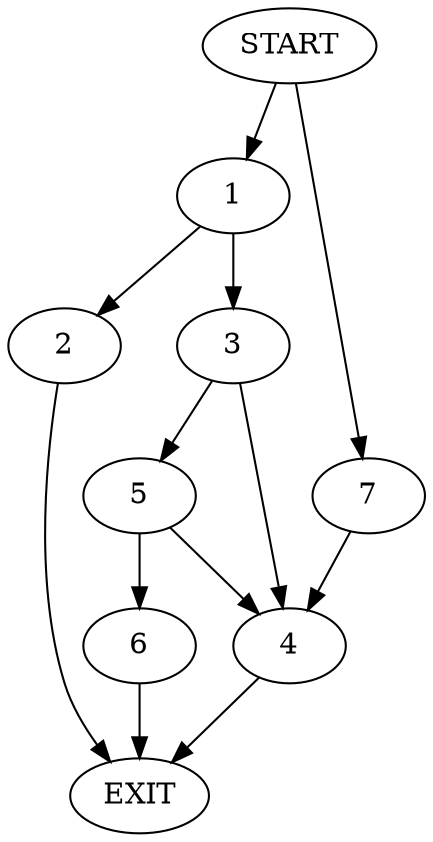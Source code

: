 digraph {
0 [label="START"]
8 [label="EXIT"]
0 -> 1
1 -> 2
1 -> 3
3 -> 4
3 -> 5
2 -> 8
5 -> 4
5 -> 6
4 -> 8
6 -> 8
0 -> 7
7 -> 4
}
